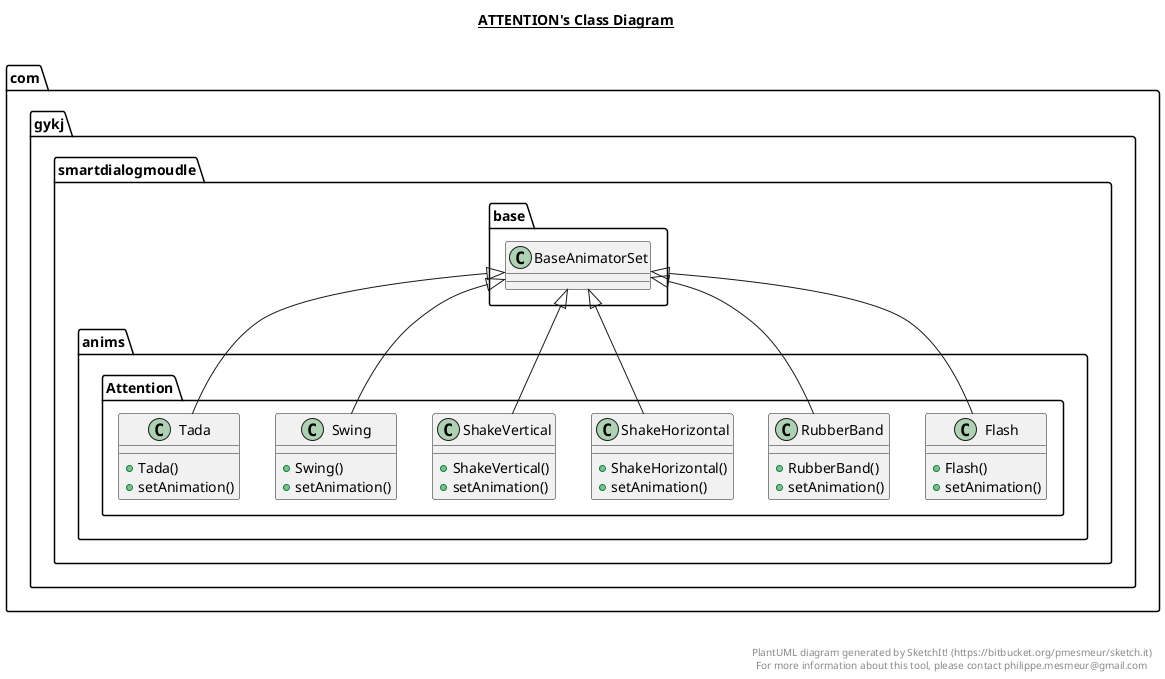 @startuml

title __ATTENTION's Class Diagram__\n

  namespace com.gykj.smartdialogmoudle {
    namespace anims {
      namespace Attention {
        class com.gykj.smartdialogmoudle.anims.Attention.Flash {
            + Flash()
            + setAnimation()
        }
      }
    }
  }
  

  namespace com.gykj.smartdialogmoudle {
    namespace anims {
      namespace Attention {
        class com.gykj.smartdialogmoudle.anims.Attention.RubberBand {
            + RubberBand()
            + setAnimation()
        }
      }
    }
  }
  

  namespace com.gykj.smartdialogmoudle {
    namespace anims {
      namespace Attention {
        class com.gykj.smartdialogmoudle.anims.Attention.ShakeHorizontal {
            + ShakeHorizontal()
            + setAnimation()
        }
      }
    }
  }
  

  namespace com.gykj.smartdialogmoudle {
    namespace anims {
      namespace Attention {
        class com.gykj.smartdialogmoudle.anims.Attention.ShakeVertical {
            + ShakeVertical()
            + setAnimation()
        }
      }
    }
  }
  

  namespace com.gykj.smartdialogmoudle {
    namespace anims {
      namespace Attention {
        class com.gykj.smartdialogmoudle.anims.Attention.Swing {
            + Swing()
            + setAnimation()
        }
      }
    }
  }
  

  namespace com.gykj.smartdialogmoudle {
    namespace anims {
      namespace Attention {
        class com.gykj.smartdialogmoudle.anims.Attention.Tada {
            + Tada()
            + setAnimation()
        }
      }
    }
  }
  

  com.gykj.smartdialogmoudle.anims.Attention.Flash -up-|> com.gykj.smartdialogmoudle.base.BaseAnimatorSet
  com.gykj.smartdialogmoudle.anims.Attention.RubberBand -up-|> com.gykj.smartdialogmoudle.base.BaseAnimatorSet
  com.gykj.smartdialogmoudle.anims.Attention.ShakeHorizontal -up-|> com.gykj.smartdialogmoudle.base.BaseAnimatorSet
  com.gykj.smartdialogmoudle.anims.Attention.ShakeVertical -up-|> com.gykj.smartdialogmoudle.base.BaseAnimatorSet
  com.gykj.smartdialogmoudle.anims.Attention.Swing -up-|> com.gykj.smartdialogmoudle.base.BaseAnimatorSet
  com.gykj.smartdialogmoudle.anims.Attention.Tada -up-|> com.gykj.smartdialogmoudle.base.BaseAnimatorSet


right footer


PlantUML diagram generated by SketchIt! (https://bitbucket.org/pmesmeur/sketch.it)
For more information about this tool, please contact philippe.mesmeur@gmail.com
endfooter

@enduml
